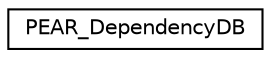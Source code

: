 digraph "Graphical Class Hierarchy"
{
 // LATEX_PDF_SIZE
  edge [fontname="Helvetica",fontsize="10",labelfontname="Helvetica",labelfontsize="10"];
  node [fontname="Helvetica",fontsize="10",shape=record];
  rankdir="LR";
  Node0 [label="PEAR_DependencyDB",height=0.2,width=0.4,color="black", fillcolor="white", style="filled",URL="$classPEAR__DependencyDB.html",tooltip=" "];
}
